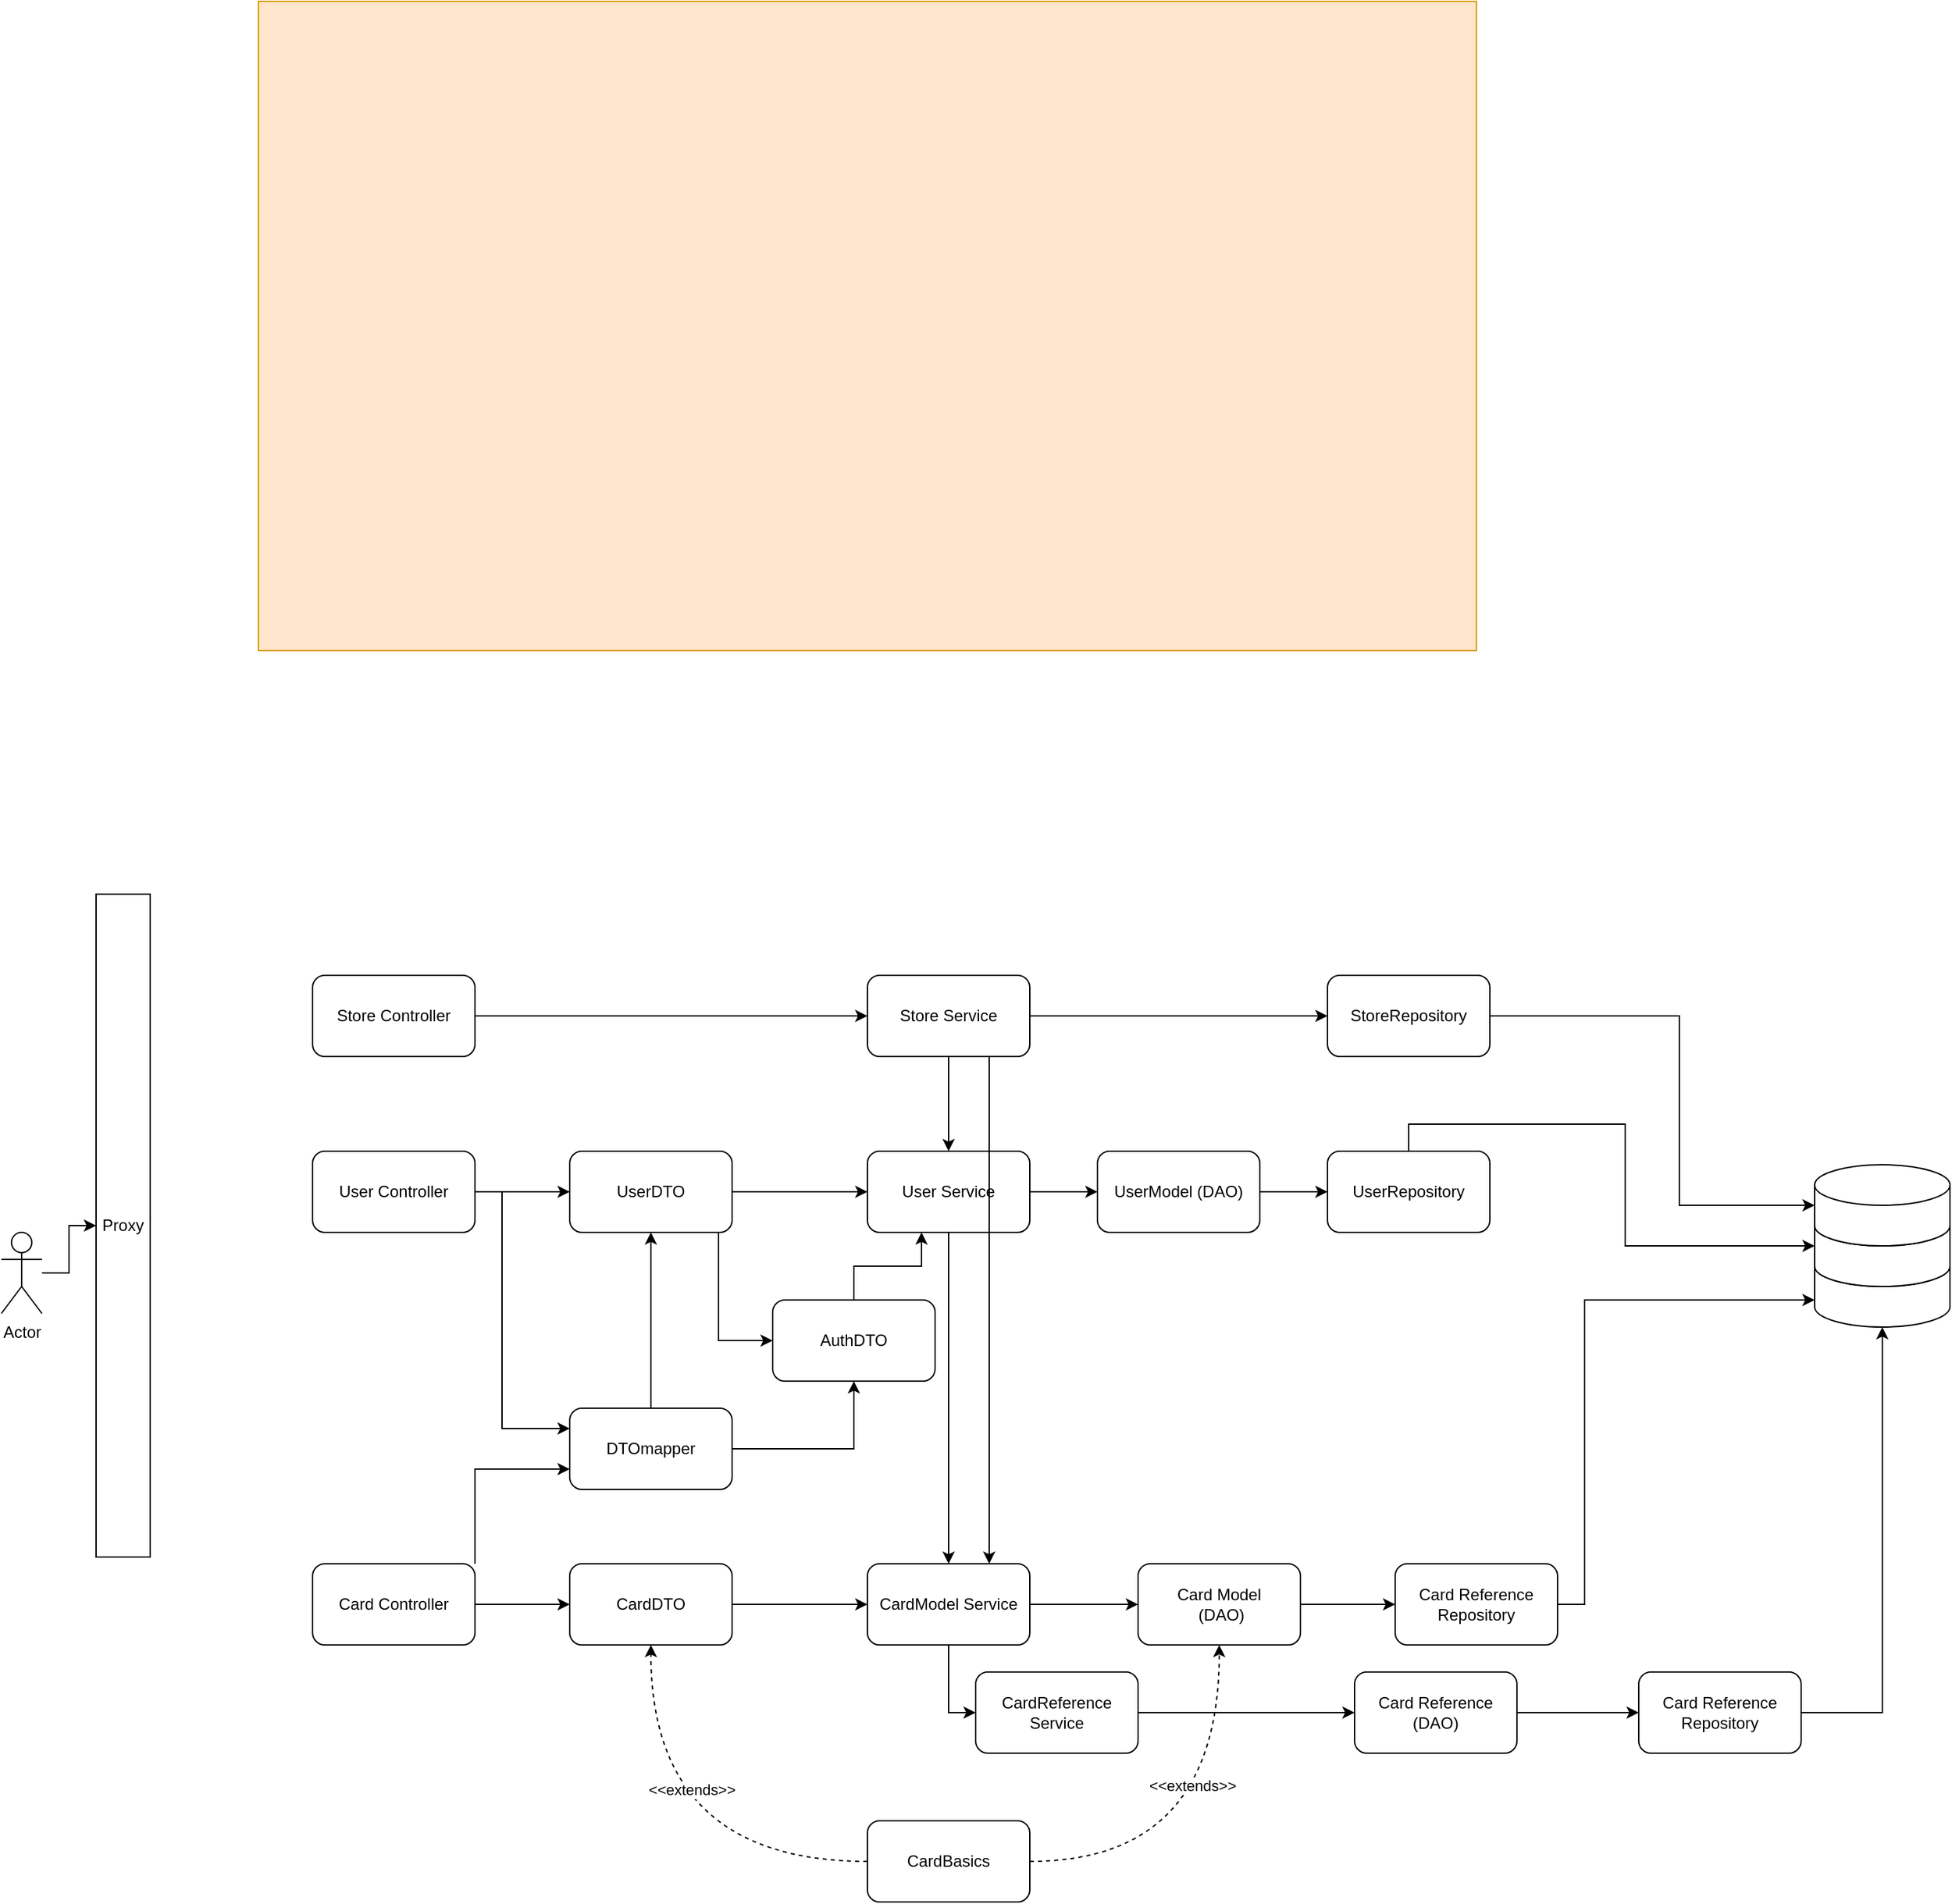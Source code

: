 <mxfile version="22.0.5" type="device">
  <diagram name="Page-1" id="tD17L8M0d384xoB9ihxO">
    <mxGraphModel dx="1364" dy="1964" grid="1" gridSize="10" guides="1" tooltips="1" connect="1" arrows="1" fold="1" page="1" pageScale="1" pageWidth="827" pageHeight="1169" math="0" shadow="0">
      <root>
        <mxCell id="0" />
        <mxCell id="1" parent="0" />
        <mxCell id="bNZZNQLA3KYNwP-jMkyL-1" value="" style="rounded=0;whiteSpace=wrap;html=1;fillColor=#ffe6cc;strokeColor=#d79b00;" vertex="1" parent="1">
          <mxGeometry x="240" y="-500" width="900" height="480" as="geometry" />
        </mxCell>
        <mxCell id="oYR7RIJHGrGza35LKqYx-28" style="edgeStyle=orthogonalEdgeStyle;rounded=0;orthogonalLoop=1;jettySize=auto;html=1;" parent="1" source="oYR7RIJHGrGza35LKqYx-3" target="oYR7RIJHGrGza35LKqYx-27" edge="1">
          <mxGeometry relative="1" as="geometry" />
        </mxCell>
        <mxCell id="oYR7RIJHGrGza35LKqYx-3" value="Actor" style="shape=umlActor;verticalLabelPosition=bottom;verticalAlign=top;html=1;outlineConnect=0;" parent="1" vertex="1">
          <mxGeometry x="50" y="410" width="30" height="60" as="geometry" />
        </mxCell>
        <mxCell id="oYR7RIJHGrGza35LKqYx-52" style="edgeStyle=orthogonalEdgeStyle;rounded=0;orthogonalLoop=1;jettySize=auto;html=1;" parent="1" source="oYR7RIJHGrGza35LKqYx-4" target="oYR7RIJHGrGza35LKqYx-36" edge="1">
          <mxGeometry relative="1" as="geometry" />
        </mxCell>
        <mxCell id="bNZZNQLA3KYNwP-jMkyL-59" style="edgeStyle=orthogonalEdgeStyle;rounded=0;orthogonalLoop=1;jettySize=auto;html=1;entryX=0.5;entryY=0;entryDx=0;entryDy=0;" edge="1" parent="1" source="oYR7RIJHGrGza35LKqYx-4" target="bNZZNQLA3KYNwP-jMkyL-28">
          <mxGeometry relative="1" as="geometry">
            <mxPoint x="810" y="570" as="targetPoint" />
          </mxGeometry>
        </mxCell>
        <mxCell id="oYR7RIJHGrGza35LKqYx-4" value="&lt;div&gt;User Service&lt;/div&gt;" style="rounded=1;whiteSpace=wrap;html=1;" parent="1" vertex="1">
          <mxGeometry x="690" y="350" width="120" height="60" as="geometry" />
        </mxCell>
        <mxCell id="bNZZNQLA3KYNwP-jMkyL-36" style="edgeStyle=orthogonalEdgeStyle;rounded=0;orthogonalLoop=1;jettySize=auto;html=1;entryX=0;entryY=0.5;entryDx=0;entryDy=0;" edge="1" parent="1" source="oYR7RIJHGrGza35LKqYx-6" target="bNZZNQLA3KYNwP-jMkyL-23">
          <mxGeometry relative="1" as="geometry" />
        </mxCell>
        <mxCell id="oYR7RIJHGrGza35LKqYx-6" value="&lt;div&gt;CardReference Service&lt;/div&gt;" style="rounded=1;whiteSpace=wrap;html=1;" parent="1" vertex="1">
          <mxGeometry x="770" y="735" width="120" height="60" as="geometry" />
        </mxCell>
        <mxCell id="oYR7RIJHGrGza35LKqYx-27" value="Proxy" style="rounded=0;whiteSpace=wrap;html=1;" parent="1" vertex="1">
          <mxGeometry x="120" y="160" width="40" height="490" as="geometry" />
        </mxCell>
        <mxCell id="bNZZNQLA3KYNwP-jMkyL-6" style="edgeStyle=orthogonalEdgeStyle;rounded=0;orthogonalLoop=1;jettySize=auto;html=1;entryX=0;entryY=0.5;entryDx=0;entryDy=0;" edge="1" parent="1" source="oYR7RIJHGrGza35LKqYx-30" target="bNZZNQLA3KYNwP-jMkyL-2">
          <mxGeometry relative="1" as="geometry" />
        </mxCell>
        <mxCell id="bNZZNQLA3KYNwP-jMkyL-18" style="edgeStyle=orthogonalEdgeStyle;rounded=0;orthogonalLoop=1;jettySize=auto;html=1;entryX=0;entryY=0.5;entryDx=0;entryDy=0;" edge="1" parent="1" source="oYR7RIJHGrGza35LKqYx-30" target="bNZZNQLA3KYNwP-jMkyL-5">
          <mxGeometry relative="1" as="geometry">
            <Array as="points">
              <mxPoint x="580" y="380" />
              <mxPoint x="580" y="490" />
            </Array>
          </mxGeometry>
        </mxCell>
        <mxCell id="bNZZNQLA3KYNwP-jMkyL-43" style="edgeStyle=orthogonalEdgeStyle;rounded=0;orthogonalLoop=1;jettySize=auto;html=1;entryX=0;entryY=0.25;entryDx=0;entryDy=0;" edge="1" parent="1" source="oYR7RIJHGrGza35LKqYx-30" target="bNZZNQLA3KYNwP-jMkyL-41">
          <mxGeometry relative="1" as="geometry">
            <Array as="points">
              <mxPoint x="420" y="380" />
              <mxPoint x="420" y="555" />
            </Array>
          </mxGeometry>
        </mxCell>
        <mxCell id="oYR7RIJHGrGza35LKqYx-30" value="User Controller" style="rounded=1;whiteSpace=wrap;html=1;" parent="1" vertex="1">
          <mxGeometry x="280" y="350" width="120" height="60" as="geometry" />
        </mxCell>
        <mxCell id="bNZZNQLA3KYNwP-jMkyL-32" style="edgeStyle=orthogonalEdgeStyle;rounded=0;orthogonalLoop=1;jettySize=auto;html=1;entryX=0;entryY=0.5;entryDx=0;entryDy=0;" edge="1" parent="1" source="oYR7RIJHGrGza35LKqYx-32" target="bNZZNQLA3KYNwP-jMkyL-4">
          <mxGeometry relative="1" as="geometry" />
        </mxCell>
        <mxCell id="bNZZNQLA3KYNwP-jMkyL-42" style="edgeStyle=orthogonalEdgeStyle;rounded=0;orthogonalLoop=1;jettySize=auto;html=1;entryX=0;entryY=0.75;entryDx=0;entryDy=0;" edge="1" parent="1" source="oYR7RIJHGrGza35LKqYx-32" target="bNZZNQLA3KYNwP-jMkyL-41">
          <mxGeometry relative="1" as="geometry">
            <Array as="points">
              <mxPoint x="400" y="585" />
            </Array>
          </mxGeometry>
        </mxCell>
        <mxCell id="oYR7RIJHGrGza35LKqYx-32" value="&lt;div&gt;Card Controller&lt;br&gt;&lt;/div&gt;" style="rounded=1;whiteSpace=wrap;html=1;" parent="1" vertex="1">
          <mxGeometry x="280" y="655" width="120" height="60" as="geometry" />
        </mxCell>
        <mxCell id="bNZZNQLA3KYNwP-jMkyL-16" style="edgeStyle=orthogonalEdgeStyle;rounded=0;orthogonalLoop=1;jettySize=auto;html=1;entryX=0;entryY=0.5;entryDx=0;entryDy=0;" edge="1" parent="1" source="oYR7RIJHGrGza35LKqYx-36" target="bNZZNQLA3KYNwP-jMkyL-15">
          <mxGeometry relative="1" as="geometry" />
        </mxCell>
        <mxCell id="oYR7RIJHGrGza35LKqYx-36" value="&lt;div&gt;UserModel (DAO)&lt;br&gt;&lt;/div&gt;" style="rounded=1;whiteSpace=wrap;html=1;" parent="1" vertex="1">
          <mxGeometry x="860" y="350" width="120" height="60" as="geometry" />
        </mxCell>
        <mxCell id="bNZZNQLA3KYNwP-jMkyL-39" style="edgeStyle=orthogonalEdgeStyle;rounded=0;orthogonalLoop=1;jettySize=auto;html=1;" edge="1" parent="1" source="oYR7RIJHGrGza35LKqYx-38" target="bNZZNQLA3KYNwP-jMkyL-38">
          <mxGeometry relative="1" as="geometry" />
        </mxCell>
        <mxCell id="oYR7RIJHGrGza35LKqYx-38" value="&lt;div&gt;Card Model&lt;/div&gt;&amp;nbsp;(DAO)" style="rounded=1;whiteSpace=wrap;html=1;" parent="1" vertex="1">
          <mxGeometry x="890" y="655" width="120" height="60" as="geometry" />
        </mxCell>
        <mxCell id="bNZZNQLA3KYNwP-jMkyL-7" style="edgeStyle=orthogonalEdgeStyle;rounded=0;orthogonalLoop=1;jettySize=auto;html=1;" edge="1" parent="1" source="bNZZNQLA3KYNwP-jMkyL-2" target="oYR7RIJHGrGza35LKqYx-4">
          <mxGeometry relative="1" as="geometry" />
        </mxCell>
        <mxCell id="bNZZNQLA3KYNwP-jMkyL-2" value="UserDTO" style="rounded=1;whiteSpace=wrap;html=1;" vertex="1" parent="1">
          <mxGeometry x="470" y="350" width="120" height="60" as="geometry" />
        </mxCell>
        <mxCell id="bNZZNQLA3KYNwP-jMkyL-33" style="edgeStyle=orthogonalEdgeStyle;rounded=0;orthogonalLoop=1;jettySize=auto;html=1;entryX=0;entryY=0.5;entryDx=0;entryDy=0;" edge="1" parent="1" source="bNZZNQLA3KYNwP-jMkyL-4" target="bNZZNQLA3KYNwP-jMkyL-28">
          <mxGeometry relative="1" as="geometry" />
        </mxCell>
        <mxCell id="bNZZNQLA3KYNwP-jMkyL-4" value="&lt;div&gt;CardDTO&lt;br&gt;&lt;/div&gt;" style="rounded=1;whiteSpace=wrap;html=1;" vertex="1" parent="1">
          <mxGeometry x="470" y="655" width="120" height="60" as="geometry" />
        </mxCell>
        <mxCell id="bNZZNQLA3KYNwP-jMkyL-19" style="edgeStyle=orthogonalEdgeStyle;rounded=0;orthogonalLoop=1;jettySize=auto;html=1;" edge="1" parent="1" source="bNZZNQLA3KYNwP-jMkyL-5" target="oYR7RIJHGrGza35LKqYx-4">
          <mxGeometry relative="1" as="geometry">
            <Array as="points">
              <mxPoint x="680" y="435" />
              <mxPoint x="730" y="435" />
            </Array>
          </mxGeometry>
        </mxCell>
        <mxCell id="bNZZNQLA3KYNwP-jMkyL-5" value="&lt;div&gt;AuthDTO&lt;br&gt;&lt;/div&gt;" style="rounded=1;whiteSpace=wrap;html=1;" vertex="1" parent="1">
          <mxGeometry x="620" y="460" width="120" height="60" as="geometry" />
        </mxCell>
        <mxCell id="bNZZNQLA3KYNwP-jMkyL-11" value="" style="group" vertex="1" connectable="0" parent="1">
          <mxGeometry x="1390" y="360" width="100" height="120" as="geometry" />
        </mxCell>
        <mxCell id="bNZZNQLA3KYNwP-jMkyL-8" value="" style="shape=cylinder3;whiteSpace=wrap;html=1;boundedLbl=1;backgroundOutline=1;size=15;" vertex="1" parent="bNZZNQLA3KYNwP-jMkyL-11">
          <mxGeometry y="60" width="100" height="60" as="geometry" />
        </mxCell>
        <mxCell id="bNZZNQLA3KYNwP-jMkyL-9" value="" style="shape=cylinder3;whiteSpace=wrap;html=1;boundedLbl=1;backgroundOutline=1;size=15;" vertex="1" parent="bNZZNQLA3KYNwP-jMkyL-11">
          <mxGeometry y="30" width="100" height="60" as="geometry" />
        </mxCell>
        <mxCell id="bNZZNQLA3KYNwP-jMkyL-10" value="" style="shape=cylinder3;whiteSpace=wrap;html=1;boundedLbl=1;backgroundOutline=1;size=15;" vertex="1" parent="bNZZNQLA3KYNwP-jMkyL-11">
          <mxGeometry width="100" height="60" as="geometry" />
        </mxCell>
        <mxCell id="bNZZNQLA3KYNwP-jMkyL-15" value="UserRepository" style="rounded=1;whiteSpace=wrap;html=1;" vertex="1" parent="1">
          <mxGeometry x="1030" y="350" width="120" height="60" as="geometry" />
        </mxCell>
        <mxCell id="bNZZNQLA3KYNwP-jMkyL-17" style="edgeStyle=orthogonalEdgeStyle;rounded=0;orthogonalLoop=1;jettySize=auto;html=1;" edge="1" parent="1" source="bNZZNQLA3KYNwP-jMkyL-15">
          <mxGeometry relative="1" as="geometry">
            <mxPoint x="1390" y="420" as="targetPoint" />
            <Array as="points">
              <mxPoint x="1090" y="330" />
              <mxPoint x="1250" y="330" />
              <mxPoint x="1250" y="420" />
              <mxPoint x="1390" y="420" />
            </Array>
          </mxGeometry>
        </mxCell>
        <mxCell id="bNZZNQLA3KYNwP-jMkyL-24" value="&amp;lt;&amp;lt;extends&amp;gt;&amp;gt;" style="edgeStyle=orthogonalEdgeStyle;orthogonalLoop=1;jettySize=auto;html=1;entryX=0.5;entryY=1;entryDx=0;entryDy=0;dashed=1;curved=1;" edge="1" parent="1" source="bNZZNQLA3KYNwP-jMkyL-20" target="bNZZNQLA3KYNwP-jMkyL-4">
          <mxGeometry x="0.333" y="-30" relative="1" as="geometry">
            <mxPoint as="offset" />
          </mxGeometry>
        </mxCell>
        <mxCell id="bNZZNQLA3KYNwP-jMkyL-25" value="&amp;lt;&amp;lt;extends&amp;gt;&amp;gt;" style="edgeStyle=orthogonalEdgeStyle;orthogonalLoop=1;jettySize=auto;html=1;entryX=0.5;entryY=1;entryDx=0;entryDy=0;dashed=1;strokeColor=default;curved=1;" edge="1" parent="1" source="bNZZNQLA3KYNwP-jMkyL-20" target="oYR7RIJHGrGza35LKqYx-38">
          <mxGeometry x="0.31" y="20" relative="1" as="geometry">
            <mxPoint as="offset" />
          </mxGeometry>
        </mxCell>
        <mxCell id="bNZZNQLA3KYNwP-jMkyL-20" value="&lt;div&gt;CardBasics&lt;br&gt;&lt;/div&gt;" style="rounded=1;whiteSpace=wrap;html=1;" vertex="1" parent="1">
          <mxGeometry x="690" y="845" width="120" height="60" as="geometry" />
        </mxCell>
        <mxCell id="bNZZNQLA3KYNwP-jMkyL-37" style="edgeStyle=orthogonalEdgeStyle;rounded=0;orthogonalLoop=1;jettySize=auto;html=1;entryX=0;entryY=0.5;entryDx=0;entryDy=0;" edge="1" parent="1" source="bNZZNQLA3KYNwP-jMkyL-23" target="bNZZNQLA3KYNwP-jMkyL-29">
          <mxGeometry relative="1" as="geometry" />
        </mxCell>
        <mxCell id="bNZZNQLA3KYNwP-jMkyL-23" value="&lt;div&gt;Card Reference (DAO)&lt;br&gt;&lt;/div&gt;" style="rounded=1;whiteSpace=wrap;html=1;" vertex="1" parent="1">
          <mxGeometry x="1050" y="735" width="120" height="60" as="geometry" />
        </mxCell>
        <mxCell id="bNZZNQLA3KYNwP-jMkyL-34" style="edgeStyle=orthogonalEdgeStyle;rounded=0;orthogonalLoop=1;jettySize=auto;html=1;entryX=0;entryY=0.5;entryDx=0;entryDy=0;" edge="1" parent="1" source="bNZZNQLA3KYNwP-jMkyL-28" target="oYR7RIJHGrGza35LKqYx-38">
          <mxGeometry relative="1" as="geometry" />
        </mxCell>
        <mxCell id="bNZZNQLA3KYNwP-jMkyL-35" style="edgeStyle=orthogonalEdgeStyle;rounded=0;orthogonalLoop=1;jettySize=auto;html=1;entryX=0;entryY=0.5;entryDx=0;entryDy=0;" edge="1" parent="1" source="bNZZNQLA3KYNwP-jMkyL-28" target="oYR7RIJHGrGza35LKqYx-6">
          <mxGeometry relative="1" as="geometry" />
        </mxCell>
        <mxCell id="bNZZNQLA3KYNwP-jMkyL-28" value="&lt;div&gt;CardModel Service&lt;/div&gt;" style="rounded=1;whiteSpace=wrap;html=1;" vertex="1" parent="1">
          <mxGeometry x="690" y="655" width="120" height="60" as="geometry" />
        </mxCell>
        <mxCell id="bNZZNQLA3KYNwP-jMkyL-29" value="&lt;div&gt;Card Reference Repository&lt;br&gt;&lt;/div&gt;" style="rounded=1;whiteSpace=wrap;html=1;" vertex="1" parent="1">
          <mxGeometry x="1260" y="735" width="120" height="60" as="geometry" />
        </mxCell>
        <mxCell id="bNZZNQLA3KYNwP-jMkyL-31" style="edgeStyle=orthogonalEdgeStyle;rounded=0;orthogonalLoop=1;jettySize=auto;html=1;entryX=0.5;entryY=1;entryDx=0;entryDy=0;entryPerimeter=0;" edge="1" parent="1" source="bNZZNQLA3KYNwP-jMkyL-29" target="bNZZNQLA3KYNwP-jMkyL-8">
          <mxGeometry relative="1" as="geometry" />
        </mxCell>
        <mxCell id="bNZZNQLA3KYNwP-jMkyL-38" value="&lt;div&gt;Card Reference Repository&lt;br&gt;&lt;/div&gt;" style="rounded=1;whiteSpace=wrap;html=1;" vertex="1" parent="1">
          <mxGeometry x="1080" y="655" width="120" height="60" as="geometry" />
        </mxCell>
        <mxCell id="bNZZNQLA3KYNwP-jMkyL-40" style="edgeStyle=orthogonalEdgeStyle;rounded=0;orthogonalLoop=1;jettySize=auto;html=1;" edge="1" parent="1" source="bNZZNQLA3KYNwP-jMkyL-38">
          <mxGeometry relative="1" as="geometry">
            <mxPoint x="1390" y="460" as="targetPoint" />
            <Array as="points">
              <mxPoint x="1220" y="685" />
              <mxPoint x="1220" y="460" />
              <mxPoint x="1390" y="460" />
            </Array>
          </mxGeometry>
        </mxCell>
        <mxCell id="bNZZNQLA3KYNwP-jMkyL-45" style="edgeStyle=orthogonalEdgeStyle;rounded=0;orthogonalLoop=1;jettySize=auto;html=1;entryX=0.5;entryY=1;entryDx=0;entryDy=0;" edge="1" parent="1" source="bNZZNQLA3KYNwP-jMkyL-41" target="bNZZNQLA3KYNwP-jMkyL-2">
          <mxGeometry relative="1" as="geometry" />
        </mxCell>
        <mxCell id="bNZZNQLA3KYNwP-jMkyL-46" style="edgeStyle=orthogonalEdgeStyle;rounded=0;orthogonalLoop=1;jettySize=auto;html=1;entryX=0.5;entryY=1;entryDx=0;entryDy=0;" edge="1" parent="1" source="bNZZNQLA3KYNwP-jMkyL-41" target="bNZZNQLA3KYNwP-jMkyL-5">
          <mxGeometry relative="1" as="geometry" />
        </mxCell>
        <mxCell id="bNZZNQLA3KYNwP-jMkyL-41" value="&lt;div&gt;DTOmapper&lt;br&gt;&lt;/div&gt;" style="rounded=1;whiteSpace=wrap;html=1;" vertex="1" parent="1">
          <mxGeometry x="470" y="540" width="120" height="60" as="geometry" />
        </mxCell>
        <mxCell id="bNZZNQLA3KYNwP-jMkyL-57" style="edgeStyle=orthogonalEdgeStyle;rounded=0;orthogonalLoop=1;jettySize=auto;html=1;" edge="1" parent="1" source="bNZZNQLA3KYNwP-jMkyL-48" target="bNZZNQLA3KYNwP-jMkyL-55">
          <mxGeometry relative="1" as="geometry" />
        </mxCell>
        <mxCell id="bNZZNQLA3KYNwP-jMkyL-60" style="edgeStyle=orthogonalEdgeStyle;rounded=0;orthogonalLoop=1;jettySize=auto;html=1;entryX=0.5;entryY=0;entryDx=0;entryDy=0;" edge="1" parent="1" source="bNZZNQLA3KYNwP-jMkyL-48" target="oYR7RIJHGrGza35LKqYx-4">
          <mxGeometry relative="1" as="geometry" />
        </mxCell>
        <mxCell id="bNZZNQLA3KYNwP-jMkyL-64" style="edgeStyle=orthogonalEdgeStyle;rounded=0;orthogonalLoop=1;jettySize=auto;html=1;exitX=0.75;exitY=1;exitDx=0;exitDy=0;entryX=0.75;entryY=0;entryDx=0;entryDy=0;" edge="1" parent="1" source="bNZZNQLA3KYNwP-jMkyL-48" target="bNZZNQLA3KYNwP-jMkyL-28">
          <mxGeometry relative="1" as="geometry" />
        </mxCell>
        <mxCell id="bNZZNQLA3KYNwP-jMkyL-48" value="&lt;div&gt;Store Service&lt;/div&gt;" style="rounded=1;whiteSpace=wrap;html=1;" vertex="1" parent="1">
          <mxGeometry x="690" y="220" width="120" height="60" as="geometry" />
        </mxCell>
        <mxCell id="bNZZNQLA3KYNwP-jMkyL-56" style="edgeStyle=orthogonalEdgeStyle;rounded=0;orthogonalLoop=1;jettySize=auto;html=1;entryX=0;entryY=0.5;entryDx=0;entryDy=0;" edge="1" parent="1" source="bNZZNQLA3KYNwP-jMkyL-50" target="bNZZNQLA3KYNwP-jMkyL-48">
          <mxGeometry relative="1" as="geometry">
            <mxPoint x="610" y="250" as="targetPoint" />
          </mxGeometry>
        </mxCell>
        <mxCell id="bNZZNQLA3KYNwP-jMkyL-50" value="Store Controller" style="rounded=1;whiteSpace=wrap;html=1;" vertex="1" parent="1">
          <mxGeometry x="280" y="220" width="120" height="60" as="geometry" />
        </mxCell>
        <mxCell id="bNZZNQLA3KYNwP-jMkyL-55" value="StoreRepository" style="rounded=1;whiteSpace=wrap;html=1;" vertex="1" parent="1">
          <mxGeometry x="1030" y="220" width="120" height="60" as="geometry" />
        </mxCell>
        <mxCell id="bNZZNQLA3KYNwP-jMkyL-58" style="edgeStyle=orthogonalEdgeStyle;rounded=0;orthogonalLoop=1;jettySize=auto;html=1;entryX=0;entryY=0.5;entryDx=0;entryDy=0;entryPerimeter=0;" edge="1" parent="1" source="bNZZNQLA3KYNwP-jMkyL-55" target="bNZZNQLA3KYNwP-jMkyL-10">
          <mxGeometry relative="1" as="geometry">
            <mxPoint x="1320" y="290" as="targetPoint" />
            <Array as="points">
              <mxPoint x="1290" y="250" />
              <mxPoint x="1290" y="390" />
            </Array>
          </mxGeometry>
        </mxCell>
      </root>
    </mxGraphModel>
  </diagram>
</mxfile>
